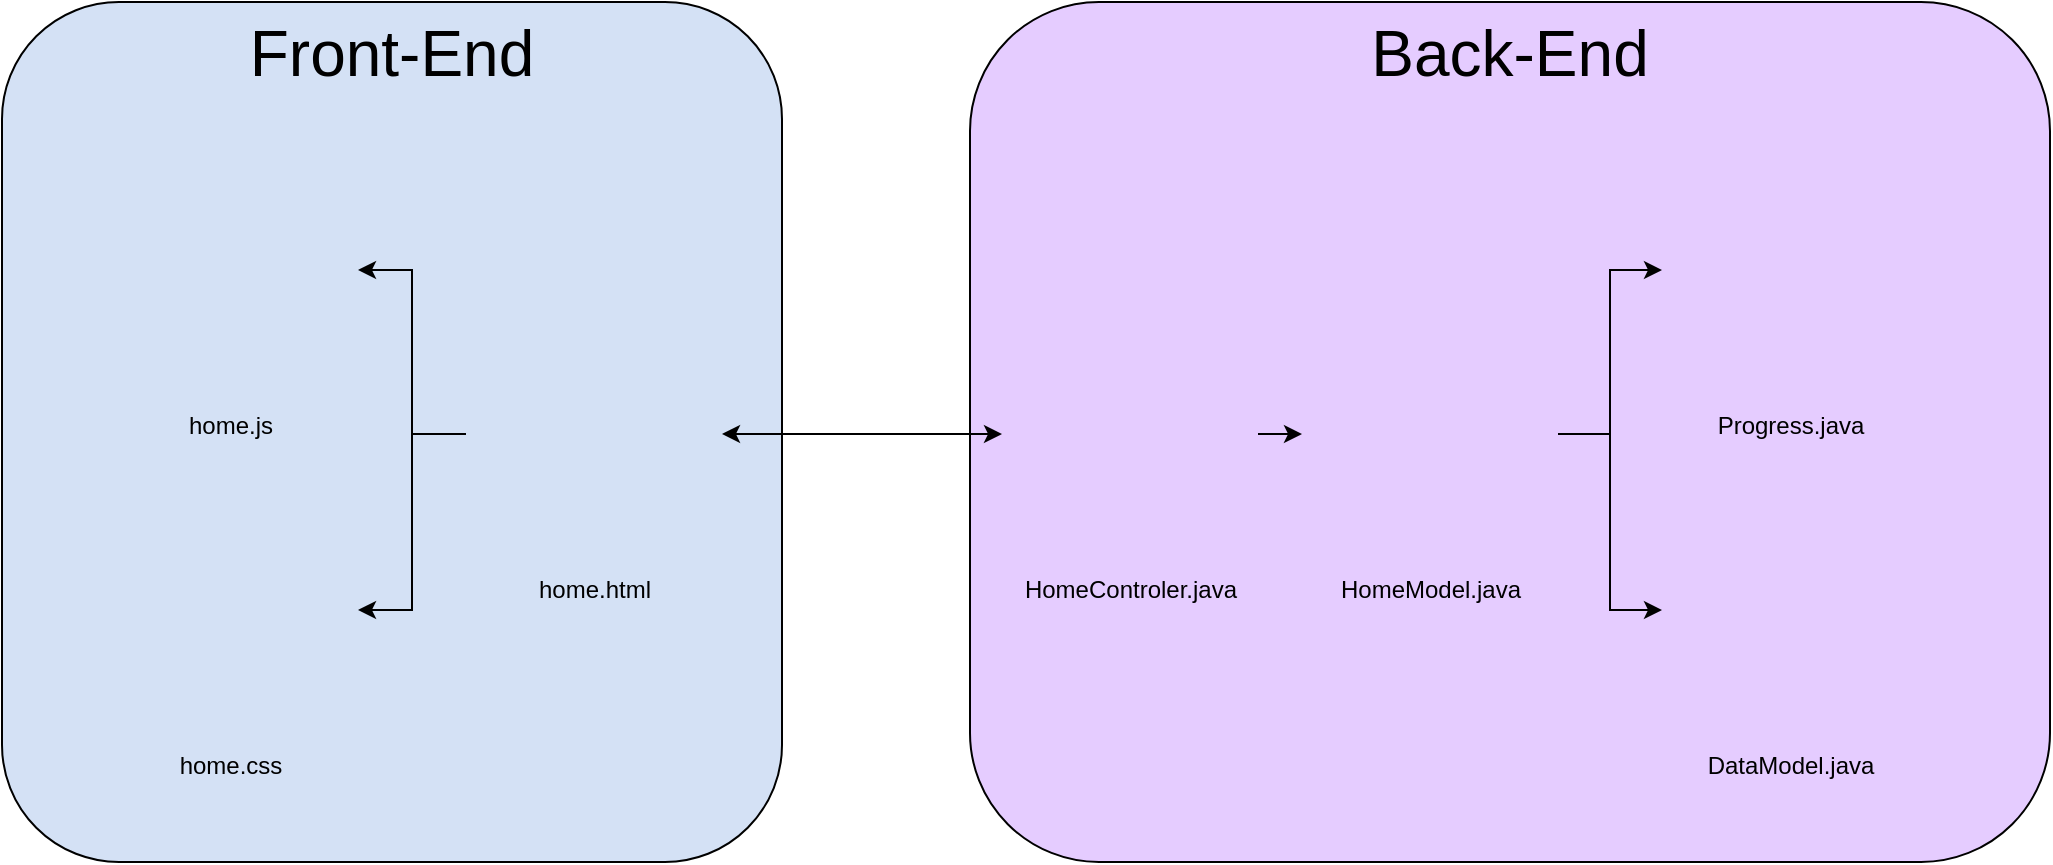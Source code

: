 <mxfile version="20.3.3" type="github">
  <diagram id="C5RBs43oDa-KdzZeNtuy" name="Page-1">
    <mxGraphModel dx="1606" dy="774" grid="1" gridSize="10" guides="1" tooltips="1" connect="1" arrows="1" fold="1" page="1" pageScale="1" pageWidth="827" pageHeight="1169" math="0" shadow="0">
      <root>
        <mxCell id="WIyWlLk6GJQsqaUBKTNV-0" />
        <mxCell id="WIyWlLk6GJQsqaUBKTNV-1" parent="WIyWlLk6GJQsqaUBKTNV-0" />
        <mxCell id="givA4NSv166pQ2FDAP5G-19" value=" Back-End" style="rounded=1;whiteSpace=wrap;html=1;verticalAlign=top;fontSize=32;fillColor=#E5CCFF;" parent="WIyWlLk6GJQsqaUBKTNV-1" vertex="1">
          <mxGeometry x="-326" y="400" width="540" height="430" as="geometry" />
        </mxCell>
        <mxCell id="givA4NSv166pQ2FDAP5G-18" value=" Front-End" style="rounded=1;whiteSpace=wrap;html=1;verticalAlign=top;fontSize=32;fillColor=#D4E1F5;" parent="WIyWlLk6GJQsqaUBKTNV-1" vertex="1">
          <mxGeometry x="-810" y="400" width="390" height="430" as="geometry" />
        </mxCell>
        <mxCell id="givA4NSv166pQ2FDAP5G-3" style="edgeStyle=orthogonalEdgeStyle;rounded=0;orthogonalLoop=1;jettySize=auto;html=1;" parent="WIyWlLk6GJQsqaUBKTNV-1" source="givA4NSv166pQ2FDAP5G-0" target="givA4NSv166pQ2FDAP5G-1" edge="1">
          <mxGeometry relative="1" as="geometry" />
        </mxCell>
        <mxCell id="givA4NSv166pQ2FDAP5G-4" style="edgeStyle=orthogonalEdgeStyle;rounded=0;orthogonalLoop=1;jettySize=auto;html=1;" parent="WIyWlLk6GJQsqaUBKTNV-1" source="givA4NSv166pQ2FDAP5G-0" target="givA4NSv166pQ2FDAP5G-2" edge="1">
          <mxGeometry relative="1" as="geometry" />
        </mxCell>
        <mxCell id="givA4NSv166pQ2FDAP5G-0" value="&lt;div&gt;home.html&lt;/div&gt;" style="shape=image;html=1;verticalAlign=top;verticalLabelPosition=bottom;labelBackgroundColor=none;imageAspect=0;aspect=fixed;image=https://cdn1.iconfinder.com/data/icons/bootstrap-vol-3/16/filetype-html-128.png" parent="WIyWlLk6GJQsqaUBKTNV-1" vertex="1">
          <mxGeometry x="-578" y="552" width="128" height="128" as="geometry" />
        </mxCell>
        <mxCell id="givA4NSv166pQ2FDAP5G-1" value="&lt;div&gt;home.js&lt;/div&gt;" style="shape=image;html=1;verticalAlign=top;verticalLabelPosition=bottom;labelBackgroundColor=none;imageAspect=0;aspect=fixed;image=https://cdn3.iconfinder.com/data/icons/UltimateGnome/128x128/mimetypes/application-javascript.png" parent="WIyWlLk6GJQsqaUBKTNV-1" vertex="1">
          <mxGeometry x="-760" y="470" width="128" height="128" as="geometry" />
        </mxCell>
        <mxCell id="givA4NSv166pQ2FDAP5G-2" value="&lt;div&gt;home.css&lt;/div&gt;" style="shape=image;html=1;verticalAlign=top;verticalLabelPosition=bottom;labelBackgroundColor=none;imageAspect=0;aspect=fixed;image=https://cdn1.iconfinder.com/data/icons/bootstrap-vol-3/16/filetype-css-128.png" parent="WIyWlLk6GJQsqaUBKTNV-1" vertex="1">
          <mxGeometry x="-760" y="640" width="128" height="128" as="geometry" />
        </mxCell>
        <mxCell id="givA4NSv166pQ2FDAP5G-16" style="edgeStyle=orthogonalEdgeStyle;rounded=0;orthogonalLoop=1;jettySize=auto;html=1;" parent="WIyWlLk6GJQsqaUBKTNV-1" source="givA4NSv166pQ2FDAP5G-5" target="givA4NSv166pQ2FDAP5G-6" edge="1">
          <mxGeometry relative="1" as="geometry" />
        </mxCell>
        <mxCell id="givA4NSv166pQ2FDAP5G-17" style="edgeStyle=orthogonalEdgeStyle;rounded=0;orthogonalLoop=1;jettySize=auto;html=1;startArrow=classic;startFill=1;" parent="WIyWlLk6GJQsqaUBKTNV-1" source="givA4NSv166pQ2FDAP5G-5" target="givA4NSv166pQ2FDAP5G-0" edge="1">
          <mxGeometry relative="1" as="geometry" />
        </mxCell>
        <mxCell id="givA4NSv166pQ2FDAP5G-5" value="HomeControler.java" style="shape=image;html=1;verticalAlign=top;verticalLabelPosition=bottom;labelBackgroundColor=none;imageAspect=0;aspect=fixed;image=https://cdn1.iconfinder.com/data/icons/bootstrap-vol-3/16/filetype-java-128.png" parent="WIyWlLk6GJQsqaUBKTNV-1" vertex="1">
          <mxGeometry x="-310" y="552" width="128" height="128" as="geometry" />
        </mxCell>
        <mxCell id="givA4NSv166pQ2FDAP5G-14" style="edgeStyle=orthogonalEdgeStyle;rounded=0;orthogonalLoop=1;jettySize=auto;html=1;" parent="WIyWlLk6GJQsqaUBKTNV-1" source="givA4NSv166pQ2FDAP5G-6" target="givA4NSv166pQ2FDAP5G-8" edge="1">
          <mxGeometry relative="1" as="geometry" />
        </mxCell>
        <mxCell id="givA4NSv166pQ2FDAP5G-15" style="edgeStyle=orthogonalEdgeStyle;rounded=0;orthogonalLoop=1;jettySize=auto;html=1;" parent="WIyWlLk6GJQsqaUBKTNV-1" source="givA4NSv166pQ2FDAP5G-6" target="givA4NSv166pQ2FDAP5G-7" edge="1">
          <mxGeometry relative="1" as="geometry" />
        </mxCell>
        <mxCell id="givA4NSv166pQ2FDAP5G-6" value="HomeModel.java" style="shape=image;html=1;verticalAlign=top;verticalLabelPosition=bottom;labelBackgroundColor=none;imageAspect=0;aspect=fixed;image=https://cdn1.iconfinder.com/data/icons/bootstrap-vol-3/16/filetype-java-128.png" parent="WIyWlLk6GJQsqaUBKTNV-1" vertex="1">
          <mxGeometry x="-160" y="552" width="128" height="128" as="geometry" />
        </mxCell>
        <mxCell id="givA4NSv166pQ2FDAP5G-7" value="Progress.java" style="shape=image;html=1;verticalAlign=top;verticalLabelPosition=bottom;labelBackgroundColor=none;imageAspect=0;aspect=fixed;image=https://cdn1.iconfinder.com/data/icons/bootstrap-vol-3/16/filetype-java-128.png" parent="WIyWlLk6GJQsqaUBKTNV-1" vertex="1">
          <mxGeometry x="20" y="470" width="128" height="128" as="geometry" />
        </mxCell>
        <mxCell id="givA4NSv166pQ2FDAP5G-8" value="DataModel.java" style="shape=image;html=1;verticalAlign=top;verticalLabelPosition=bottom;labelBackgroundColor=none;imageAspect=0;aspect=fixed;image=https://cdn1.iconfinder.com/data/icons/bootstrap-vol-3/16/filetype-java-128.png" parent="WIyWlLk6GJQsqaUBKTNV-1" vertex="1">
          <mxGeometry x="20" y="640" width="128" height="128" as="geometry" />
        </mxCell>
      </root>
    </mxGraphModel>
  </diagram>
</mxfile>
